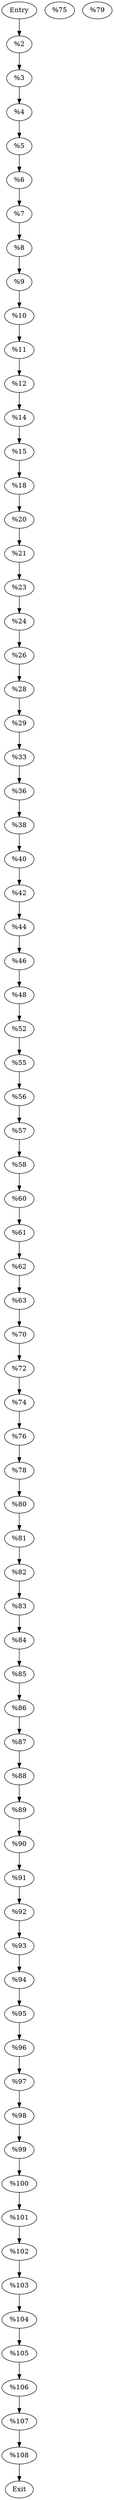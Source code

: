 digraph CFG {
    start [label="Entry"];
    end [label="Exit"];
    
    // Basic blocks
    b2 [label="%2"];
    b3 [label="%3"];
    b4 [label="%4"];
    b5 [label="%5"];
    b6 [label="%6"];
    b7 [label="%7"];
    b8 [label="%8"];
    b9 [label="%9"];
    b10 [label="%10"];
    b11 [label="%11"];
    b12 [label="%12"];
    b14 [label="%14"];
    b15 [label="%15"];
    b18 [label="%18"];
    b20 [label="%20"];
    b21 [label="%21"];
    b23 [label="%23"];
    b24 [label="%24"];
    b26 [label="%26"];
    b28 [label="%28"];
    b29 [label="%29"];
    b33 [label="%33"];
    b36 [label="%36"];
    b38 [label="%38"];
    b40 [label="%40"];
    b42 [label="%42"];
    b44 [label="%44"];
    b46 [label="%46"];
    b48 [label="%48"];
    b52 [label="%52"];
    b55 [label="%55"];
    b56 [label="%56"];
    b57 [label="%57"];
    b58 [label="%58"];
    b60 [label="%60"];
    b61 [label="%61"];
    b62 [label="%62"];
    b63 [label="%63"];
    b70 [label="%70"];
    b72 [label="%72"];
    b74 [label="%74"];
    b75 [label="%75"];
    b76 [label="%76"];
    b78 [label="%78"];
    b79 [label="%79"];
    b80 [label="%80"];
    b81 [label="%81"];
    b82 [label="%82"];
    b83 [label="%83"];
    b84 [label="%84"];
    b85 [label="%85"];
    b86 [label="%86"];
    b87 [label="%87"];
    b88 [label="%88"];
    b89 [label="%89"];
    b90 [label="%90"];
    b91 [label="%91"];
    b92 [label="%92"];
    b93 [label="%93"];
    b94 [label="%94"];
    b95 [label="%95"];
    b96 [label="%96"];
    b97 [label="%97"];
    b98 [label="%98"];
    b99 [label="%99"];
    b100 [label="%100"];
    b101 [label="%101"];
    b102 [label="%102"];
    b103 [label="%103"];
    b104 [label="%104"];
    b105 [label="%105"];
    b106 [label="%106"];
    b107 [label="%107"];
    b108 [label="%108"];
    
    // Edges representing control flow
    start -> b2;
    b2 -> b3;
    b3 -> b4;
    b4 -> b5;
    b5 -> b6;
    b6 -> b7;
    b7 -> b8;
    b8 -> b9;
    b9 -> b10;
    b10 -> b11;
    b11 -> b12;
    b12 -> b14;
    b14 -> b15;
    b15 -> b18;
    b18 -> b20;
    b20 -> b21;
    b21 -> b23;
    b23 -> b24;
    b24 -> b26;
    b26 -> b28;
    b28 -> b29;
    b29 -> b33;
    b33 -> b36;
    b36 -> b38;
    b38 -> b40;
    b40 -> b42;
    b42 -> b44;
    b44 -> b46;
    b46 -> b48;
    b48 -> b52;
    b52 -> b55;
    b55 -> b56;
    b56 -> b57;
    b57 -> b58;
    b58 -> b60;
    b60 -> b61;
    b61 -> b62;
    b62 -> b63;
    b63 -> b70;
    b70 -> b72;
    b72 -> b74;
    b74 -> b76;
    b76 -> b78;
    b78 -> b80;
    b80 -> b81;
    b81 -> b82;
    b82 -> b83;
    b83 -> b84;
    b84 -> b85;
    b85 -> b86;
    b86 -> b87;
    b87 -> b88;
    b88 -> b89;
    b89 -> b90;
    b90 -> b91;
    b91 -> b92;
    b92 -> b93;
    b93 -> b94;
    b94 -> b95;
    b95 -> b96;
    b96 -> b97;
    b97 -> b98;
    b98 -> b99;
    b99 -> b100;
    b100 -> b101;
    b101 -> b102;
    b102 -> b103;
    b103 -> b104;
    b104 -> b105;
    b105 -> b106;
    b106 -> b107;
    b107 -> b108;
    b108 -> end;

    // Additional connections can be added based on the flow in the IR code.
}